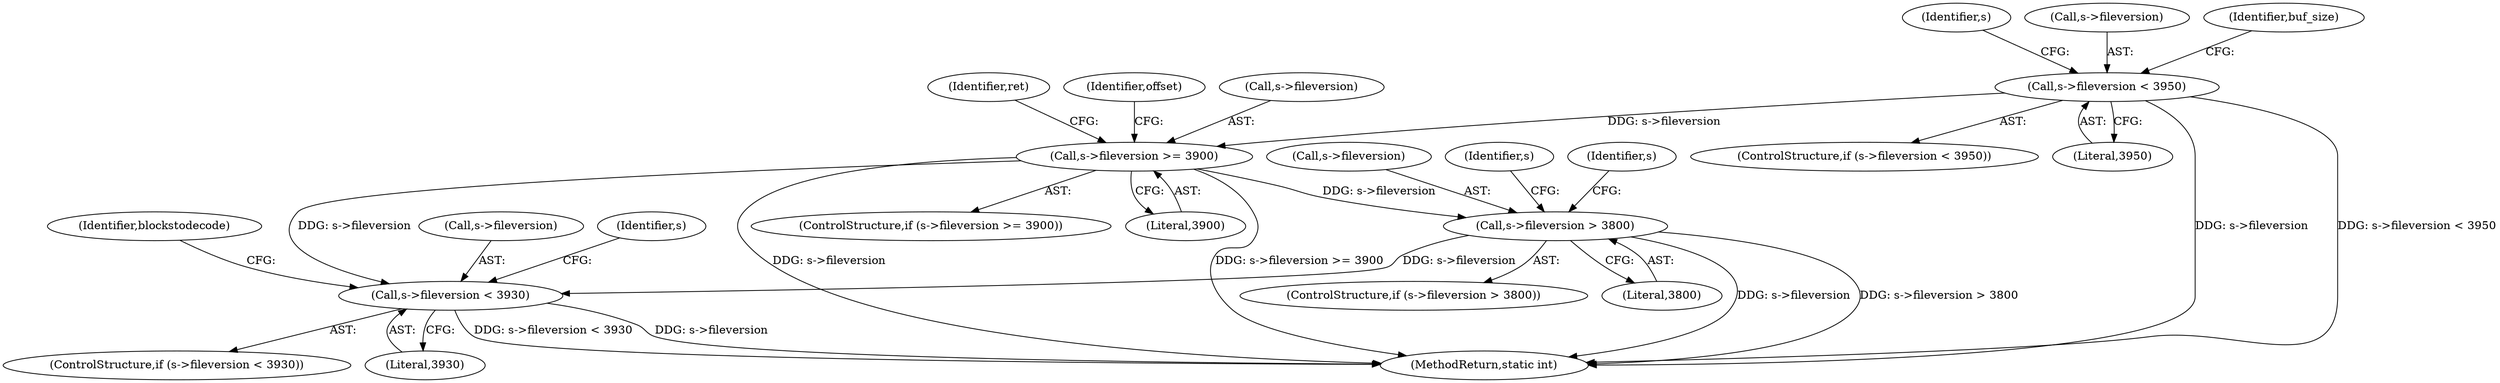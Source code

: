 digraph "0_FFmpeg_ba4beaf6149f7241c8bd85fe853318c2f6837ad0@pointer" {
"1000419" [label="(Call,s->fileversion < 3930)"];
"1000343" [label="(Call,s->fileversion > 3800)"];
"1000274" [label="(Call,s->fileversion >= 3900)"];
"1000193" [label="(Call,s->fileversion < 3950)"];
"1000204" [label="(Identifier,s)"];
"1000194" [label="(Call,s->fileversion)"];
"1000192" [label="(ControlStructure,if (s->fileversion < 3950))"];
"1000275" [label="(Call,s->fileversion)"];
"1000703" [label="(MethodReturn,static int)"];
"1000420" [label="(Call,s->fileversion)"];
"1000343" [label="(Call,s->fileversion > 3800)"];
"1000342" [label="(ControlStructure,if (s->fileversion > 3800))"];
"1000344" [label="(Call,s->fileversion)"];
"1000418" [label="(ControlStructure,if (s->fileversion < 3930))"];
"1000419" [label="(Call,s->fileversion < 3930)"];
"1000197" [label="(Literal,3950)"];
"1000351" [label="(Identifier,s)"];
"1000432" [label="(Identifier,s)"];
"1000273" [label="(ControlStructure,if (s->fileversion >= 3900))"];
"1000425" [label="(Identifier,blockstodecode)"];
"1000323" [label="(Identifier,ret)"];
"1000282" [label="(Identifier,offset)"];
"1000360" [label="(Identifier,s)"];
"1000278" [label="(Literal,3900)"];
"1000193" [label="(Call,s->fileversion < 3950)"];
"1000199" [label="(Identifier,buf_size)"];
"1000423" [label="(Literal,3930)"];
"1000274" [label="(Call,s->fileversion >= 3900)"];
"1000347" [label="(Literal,3800)"];
"1000419" -> "1000418"  [label="AST: "];
"1000419" -> "1000423"  [label="CFG: "];
"1000420" -> "1000419"  [label="AST: "];
"1000423" -> "1000419"  [label="AST: "];
"1000425" -> "1000419"  [label="CFG: "];
"1000432" -> "1000419"  [label="CFG: "];
"1000419" -> "1000703"  [label="DDG: s->fileversion"];
"1000419" -> "1000703"  [label="DDG: s->fileversion < 3930"];
"1000343" -> "1000419"  [label="DDG: s->fileversion"];
"1000274" -> "1000419"  [label="DDG: s->fileversion"];
"1000343" -> "1000342"  [label="AST: "];
"1000343" -> "1000347"  [label="CFG: "];
"1000344" -> "1000343"  [label="AST: "];
"1000347" -> "1000343"  [label="AST: "];
"1000351" -> "1000343"  [label="CFG: "];
"1000360" -> "1000343"  [label="CFG: "];
"1000343" -> "1000703"  [label="DDG: s->fileversion"];
"1000343" -> "1000703"  [label="DDG: s->fileversion > 3800"];
"1000274" -> "1000343"  [label="DDG: s->fileversion"];
"1000274" -> "1000273"  [label="AST: "];
"1000274" -> "1000278"  [label="CFG: "];
"1000275" -> "1000274"  [label="AST: "];
"1000278" -> "1000274"  [label="AST: "];
"1000282" -> "1000274"  [label="CFG: "];
"1000323" -> "1000274"  [label="CFG: "];
"1000274" -> "1000703"  [label="DDG: s->fileversion"];
"1000274" -> "1000703"  [label="DDG: s->fileversion >= 3900"];
"1000193" -> "1000274"  [label="DDG: s->fileversion"];
"1000193" -> "1000192"  [label="AST: "];
"1000193" -> "1000197"  [label="CFG: "];
"1000194" -> "1000193"  [label="AST: "];
"1000197" -> "1000193"  [label="AST: "];
"1000199" -> "1000193"  [label="CFG: "];
"1000204" -> "1000193"  [label="CFG: "];
"1000193" -> "1000703"  [label="DDG: s->fileversion"];
"1000193" -> "1000703"  [label="DDG: s->fileversion < 3950"];
}
